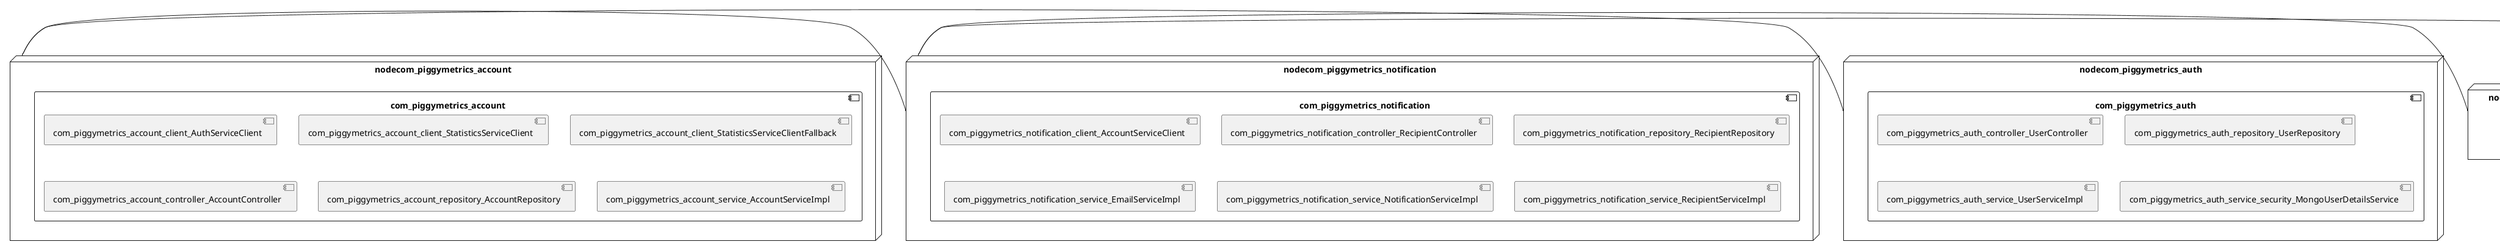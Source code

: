 @startuml
skinparam fixCircleLabelOverlapping true
skinparam componentStyle uml2
node nodecom_piggymetrics_account {
component com_piggymetrics_account {
[com_piggymetrics_account_client_AuthServiceClient] [[sqshq-piggymetrics.system#_uezm0De6Ee-Y6Le7Obvbdg]]
[com_piggymetrics_account_client_StatisticsServiceClient] [[sqshq-piggymetrics.system#_uezm0De6Ee-Y6Le7Obvbdg]]
[com_piggymetrics_account_client_StatisticsServiceClientFallback] [[sqshq-piggymetrics.system#_uezm0De6Ee-Y6Le7Obvbdg]]
[com_piggymetrics_account_controller_AccountController] [[sqshq-piggymetrics.system#_uezm0De6Ee-Y6Le7Obvbdg]]
[com_piggymetrics_account_repository_AccountRepository] [[sqshq-piggymetrics.system#_uezm0De6Ee-Y6Le7Obvbdg]]
[com_piggymetrics_account_service_AccountServiceImpl] [[sqshq-piggymetrics.system#_uezm0De6Ee-Y6Le7Obvbdg]]
}
}
node nodecom_piggymetrics_auth {
component com_piggymetrics_auth {
[com_piggymetrics_auth_controller_UserController] [[sqshq-piggymetrics.system#_uezm0De6Ee-Y6Le7Obvbdg]]
[com_piggymetrics_auth_repository_UserRepository] [[sqshq-piggymetrics.system#_uezm0De6Ee-Y6Le7Obvbdg]]
[com_piggymetrics_auth_service_UserServiceImpl] [[sqshq-piggymetrics.system#_uezm0De6Ee-Y6Le7Obvbdg]]
[com_piggymetrics_auth_service_security_MongoUserDetailsService] [[sqshq-piggymetrics.system#_uezm0De6Ee-Y6Le7Obvbdg]]
}
}
node nodecom_piggymetrics_notification {
component com_piggymetrics_notification {
[com_piggymetrics_notification_client_AccountServiceClient] [[sqshq-piggymetrics.system#_uezm0De6Ee-Y6Le7Obvbdg]]
[com_piggymetrics_notification_controller_RecipientController] [[sqshq-piggymetrics.system#_uezm0De6Ee-Y6Le7Obvbdg]]
[com_piggymetrics_notification_repository_RecipientRepository] [[sqshq-piggymetrics.system#_uezm0De6Ee-Y6Le7Obvbdg]]
[com_piggymetrics_notification_service_EmailServiceImpl] [[sqshq-piggymetrics.system#_uezm0De6Ee-Y6Le7Obvbdg]]
[com_piggymetrics_notification_service_NotificationServiceImpl] [[sqshq-piggymetrics.system#_uezm0De6Ee-Y6Le7Obvbdg]]
[com_piggymetrics_notification_service_RecipientServiceImpl] [[sqshq-piggymetrics.system#_uezm0De6Ee-Y6Le7Obvbdg]]
}
}
node nodecom_piggymetrics_statistics {
component com_piggymetrics_statistics {
[com_piggymetrics_statistics_client_ExchangeRatesClient] [[sqshq-piggymetrics.system#_uezm0De6Ee-Y6Le7Obvbdg]]
[com_piggymetrics_statistics_client_ExchangeRatesClientFallback] [[sqshq-piggymetrics.system#_uezm0De6Ee-Y6Le7Obvbdg]]
[com_piggymetrics_statistics_controller_StatisticsController] [[sqshq-piggymetrics.system#_uezm0De6Ee-Y6Le7Obvbdg]]
[com_piggymetrics_statistics_repository_DataPointRepository] [[sqshq-piggymetrics.system#_uezm0De6Ee-Y6Le7Obvbdg]]
[com_piggymetrics_statistics_service_ExchangeRatesServiceImpl] [[sqshq-piggymetrics.system#_uezm0De6Ee-Y6Le7Obvbdg]]
[com_piggymetrics_statistics_service_StatisticsServiceImpl] [[sqshq-piggymetrics.system#_uezm0De6Ee-Y6Le7Obvbdg]]
}
}
node nodecom_piggymetrics_notification_service_Environment_Provider {
[com_piggymetrics_notification_service_Environment_Provider] [[sqshq-piggymetrics.system#_uezm0De6Ee-Y6Le7Obvbdg]]
}
node nodecom_piggymetrics_notification_service_JavaMailSender_Provider {
[com_piggymetrics_notification_service_JavaMailSender_Provider] [[sqshq-piggymetrics.system#_uezm0De6Ee-Y6Le7Obvbdg]]
}
node noderates_client_latest_Provider {
[rates_client_latest_Provider] [[sqshq-piggymetrics.system#_uezm0De6Ee-Y6Le7Obvbdg]]
}
[nodecom_piggymetrics_account] - [nodecom_piggymetrics_notification]
[nodecom_piggymetrics_auth] - [nodecom_piggymetrics_account]
[nodecom_piggymetrics_notification_service_Environment_Provider] - [nodecom_piggymetrics_notification]
[nodecom_piggymetrics_notification_service_JavaMailSender_Provider] - [nodecom_piggymetrics_notification]

@enduml
